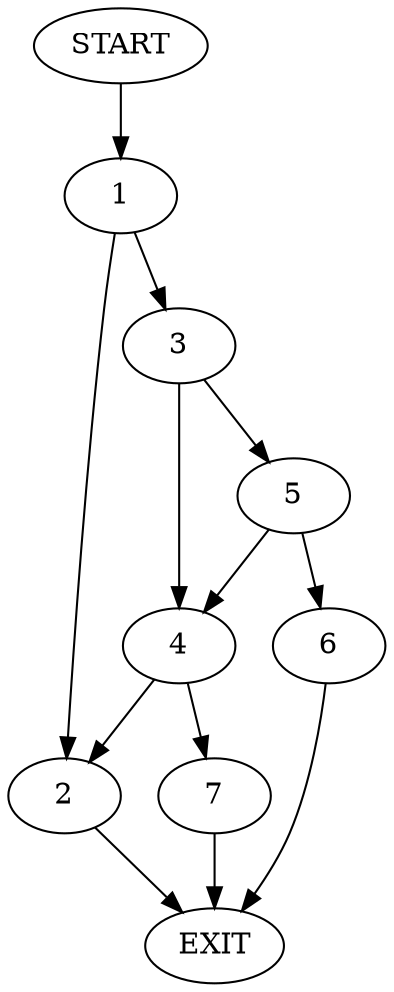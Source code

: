 digraph {
0 [label="START"]
8 [label="EXIT"]
0 -> 1
1 -> 2
1 -> 3
3 -> 4
3 -> 5
2 -> 8
5 -> 4
5 -> 6
4 -> 7
4 -> 2
6 -> 8
7 -> 8
}
